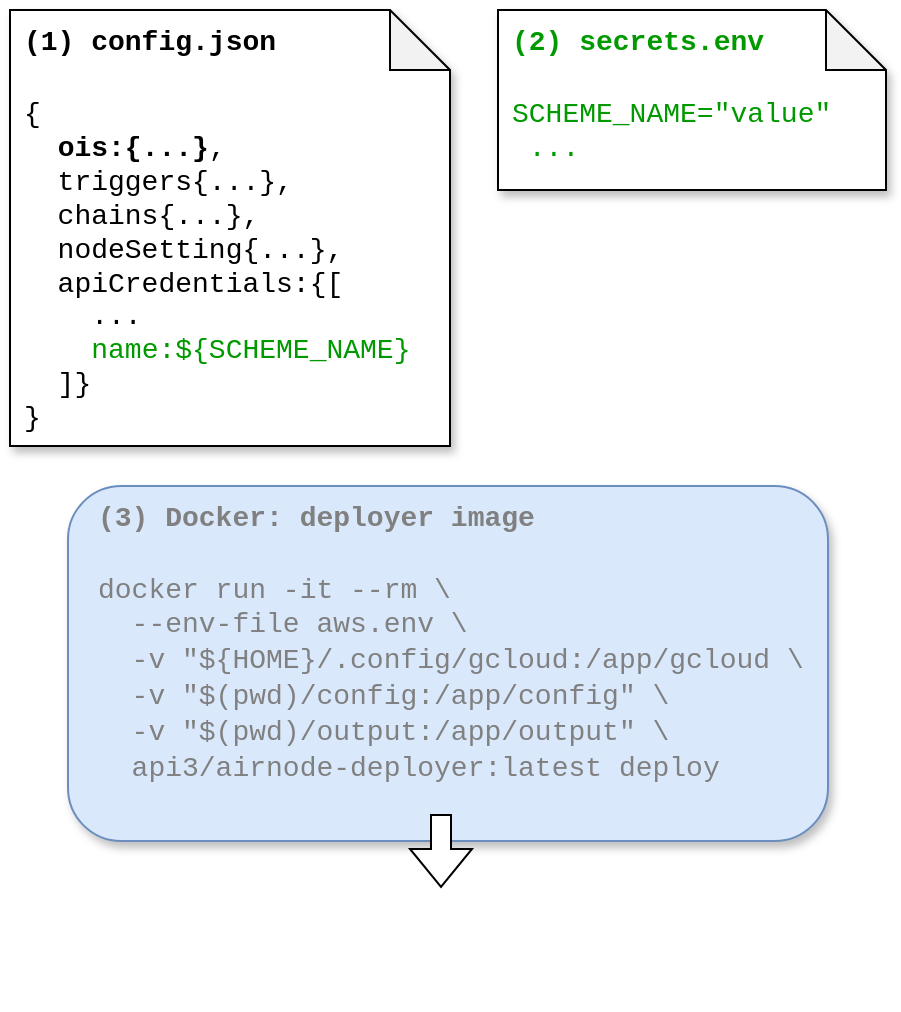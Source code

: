 <mxfile version="15.8.7" type="device"><diagram id="KqCbAj8WYDItrb-iW1Fc" name="Page-1"><mxGraphModel dx="1106" dy="860" grid="1" gridSize="10" guides="1" tooltips="1" connect="1" arrows="1" fold="1" page="1" pageScale="1" pageWidth="850" pageHeight="1100" math="0" shadow="0"><root><mxCell id="0"/><mxCell id="1" parent="0"/><mxCell id="yJ9cbEdWgOhvauyDXNFd-12" value="&lt;div style=&quot;font-size: 14px&quot;&gt;&lt;font style=&quot;font-size: 14px&quot; face=&quot;Courier New&quot; color=&quot;#808080&quot;&gt;&lt;b&gt;(3) Docker: deployer image&lt;/b&gt;&lt;/font&gt;&lt;/div&gt;&lt;div style=&quot;font-size: 14px&quot;&gt;&lt;font style=&quot;font-size: 14px&quot; face=&quot;Courier New&quot; color=&quot;#808080&quot;&gt;&lt;br&gt;&lt;/font&gt;&lt;/div&gt;&lt;div style=&quot;font-size: 14px&quot;&gt;&lt;font style=&quot;font-size: 14px&quot; face=&quot;Courier New&quot; color=&quot;#808080&quot;&gt;docker run -it --rm \&lt;/font&gt;&lt;/div&gt;&lt;div style=&quot;font-size: 14px&quot;&gt;&lt;font style=&quot;font-size: 14px&quot; face=&quot;Courier New&quot; color=&quot;#808080&quot;&gt;&amp;nbsp; --env-file aws.env \&lt;/font&gt;&lt;/div&gt;&lt;div style=&quot;font-size: 14px&quot;&gt;&lt;font style=&quot;font-size: 14px&quot; face=&quot;Courier New&quot; color=&quot;#808080&quot;&gt;&amp;nbsp; -v &quot;${HOME}/.config/gcloud:/app/gcloud \&lt;/font&gt;&lt;/div&gt;&lt;div style=&quot;font-size: 14px&quot;&gt;&lt;font style=&quot;font-size: 14px&quot; face=&quot;Courier New&quot; color=&quot;#808080&quot;&gt;&amp;nbsp; -v &quot;$(pwd)/config:/app/config&quot; \&lt;/font&gt;&lt;/div&gt;&lt;div style=&quot;font-size: 14px&quot;&gt;&lt;font style=&quot;font-size: 14px&quot; face=&quot;Courier New&quot; color=&quot;#808080&quot;&gt;&amp;nbsp; -v &quot;$(pwd)/output:/app/output&quot; \&lt;/font&gt;&lt;/div&gt;&lt;div style=&quot;font-size: 14px&quot;&gt;&lt;font style=&quot;font-size: 14px&quot; face=&quot;Courier New&quot; color=&quot;#808080&quot;&gt;&amp;nbsp; api3/airnode-deployer:latest deploy&lt;/font&gt;&lt;/div&gt;" style="rounded=1;whiteSpace=wrap;html=1;fontSize=11;align=left;fillColor=#dae8fc;strokeColor=#6c8ebf;shadow=1;spacingLeft=13;spacingRight=5;verticalAlign=top;fontColor=#000000;" parent="1" vertex="1"><mxGeometry x="75" y="340" width="380" height="177.5" as="geometry"/></mxCell><mxCell id="OE26p1NcLeRtXoR-TuRI-2" value="&lt;span style=&quot;font-size: 14px&quot;&gt;&lt;font face=&quot;Courier New&quot;&gt;&lt;b&gt;(1) config.json&lt;/b&gt;&lt;br style=&quot;font-size: 14px&quot;&gt;&lt;br style=&quot;font-size: 14px&quot;&gt;&lt;/font&gt;&lt;/span&gt;&lt;div style=&quot;font-size: 14px&quot;&gt;&lt;span style=&quot;font-size: 14px&quot;&gt;&lt;font face=&quot;Courier New&quot;&gt;{&lt;/font&gt;&lt;/span&gt;&lt;/div&gt;&lt;div style=&quot;font-size: 14px&quot;&gt;&lt;font face=&quot;Courier New&quot;&gt;&lt;span style=&quot;font-size: 14px&quot;&gt;&amp;nbsp;&amp;nbsp;&lt;b style=&quot;font-size: 14px&quot;&gt;ois:{...&lt;/b&gt;&lt;/span&gt;&lt;span style=&quot;font-size: 14px&quot;&gt;&lt;b style=&quot;font-size: 14px&quot;&gt;}&lt;/b&gt;,&lt;/span&gt;&lt;/font&gt;&lt;/div&gt;&lt;font style=&quot;font-size: 14px&quot;&gt;&lt;font face=&quot;Courier New&quot; style=&quot;font-size: 14px&quot;&gt;&lt;div style=&quot;font-size: 14px&quot;&gt;&amp;nbsp; triggers{...},&lt;/div&gt;&lt;div style=&quot;font-size: 14px&quot;&gt;&amp;nbsp; chains{...},&lt;/div&gt;&lt;div style=&quot;font-size: 14px&quot;&gt;&amp;nbsp; nodeSetting{...},&lt;/div&gt;&lt;div style=&quot;font-size: 14px&quot;&gt;&amp;nbsp;&amp;nbsp;apiCredentials:{[&lt;/div&gt;&lt;div style=&quot;font-size: 14px&quot;&gt;&amp;nbsp; &amp;nbsp; ...&lt;/div&gt;&lt;div style=&quot;font-size: 14px&quot;&gt;&amp;nbsp; &amp;nbsp;&amp;nbsp;&lt;font color=&quot;#009900&quot; style=&quot;font-size: 14px&quot;&gt;name:${&lt;/font&gt;&lt;font color=&quot;#009900&quot; style=&quot;font-size: 14px&quot;&gt;&lt;span style=&quot;background-color: transparent ; font-size: 14px&quot;&gt;SCHEME_NAME&lt;/span&gt;}&lt;/font&gt;&lt;/div&gt;&lt;/font&gt;&lt;font face=&quot;Courier New&quot; style=&quot;font-size: 14px&quot;&gt;&lt;div style=&quot;font-size: 14px&quot;&gt;&amp;nbsp; ]}&amp;nbsp; &amp;nbsp;&lt;/div&gt;&lt;div style=&quot;font-size: 14px&quot;&gt;}&lt;/div&gt;&lt;div style=&quot;font-size: 14px&quot;&gt;&lt;br style=&quot;font-size: 14px&quot;&gt;&lt;/div&gt;&lt;/font&gt;&lt;/font&gt;" style="shape=note;whiteSpace=wrap;html=1;backgroundOutline=1;darkOpacity=0.05;shadow=1;verticalAlign=top;align=left;fontSize=14;spacingLeft=5;" parent="1" vertex="1"><mxGeometry x="46" y="102" width="220" height="218" as="geometry"/></mxCell><mxCell id="OE26p1NcLeRtXoR-TuRI-11" value="&lt;div style=&quot;font-size: 14px&quot;&gt;&lt;/div&gt;&lt;span style=&quot;font-size: 14px ; text-align: center&quot;&gt;&lt;font face=&quot;Courier New&quot;&gt;&lt;b&gt;(2) secrets.env&lt;/b&gt;&lt;br style=&quot;font-size: 14px&quot;&gt;&lt;br style=&quot;font-size: 14px&quot;&gt;&lt;/font&gt;&lt;/span&gt;&lt;div style=&quot;font-size: 14px&quot;&gt;&lt;span style=&quot;font-size: 14px&quot;&gt;&lt;font face=&quot;Courier New&quot; style=&quot;font-size: 14px&quot;&gt;SCHEME_NAME=&quot;value&quot;&lt;/font&gt;&lt;/span&gt;&lt;/div&gt;&lt;div style=&quot;font-size: 14px&quot;&gt;&lt;font face=&quot;Courier New&quot; style=&quot;font-size: 14px&quot;&gt;&amp;nbsp;...&lt;/font&gt;&lt;/div&gt;" style="shape=note;whiteSpace=wrap;html=1;backgroundOutline=1;darkOpacity=0.05;shadow=1;fontColor=#009900;align=left;verticalAlign=top;fontSize=14;spacingLeft=5;" parent="1" vertex="1"><mxGeometry x="290" y="102" width="194" height="90" as="geometry"/></mxCell><mxCell id="JEKHiUHxp0Lh8Hf3pI-w-20" value="" style="shape=image;verticalLabelPosition=bottom;labelBackgroundColor=#ffffff;verticalAlign=top;aspect=fixed;imageAspect=0;image=https://miro.medium.com/max/400/1*vfjYLDoXNs9OAdS_bk23RQ.png;" parent="1" vertex="1"><mxGeometry x="212" y="527" width="100" height="75" as="geometry"/></mxCell><mxCell id="JEKHiUHxp0Lh8Hf3pI-w-21" value="" style="shape=flexArrow;endArrow=classic;html=1;rounded=0;fontColor=#000000;strokeColor=#000000;strokeWidth=1;fillColor=#FFFFFF;gradientColor=#ffffff;gradientDirection=west;edgeStyle=orthogonalEdgeStyle;" parent="1" edge="1"><mxGeometry width="50" height="50" relative="1" as="geometry"><mxPoint x="261.5" y="504" as="sourcePoint"/><mxPoint x="261.5" y="541" as="targetPoint"/></mxGeometry></mxCell></root></mxGraphModel></diagram></mxfile>